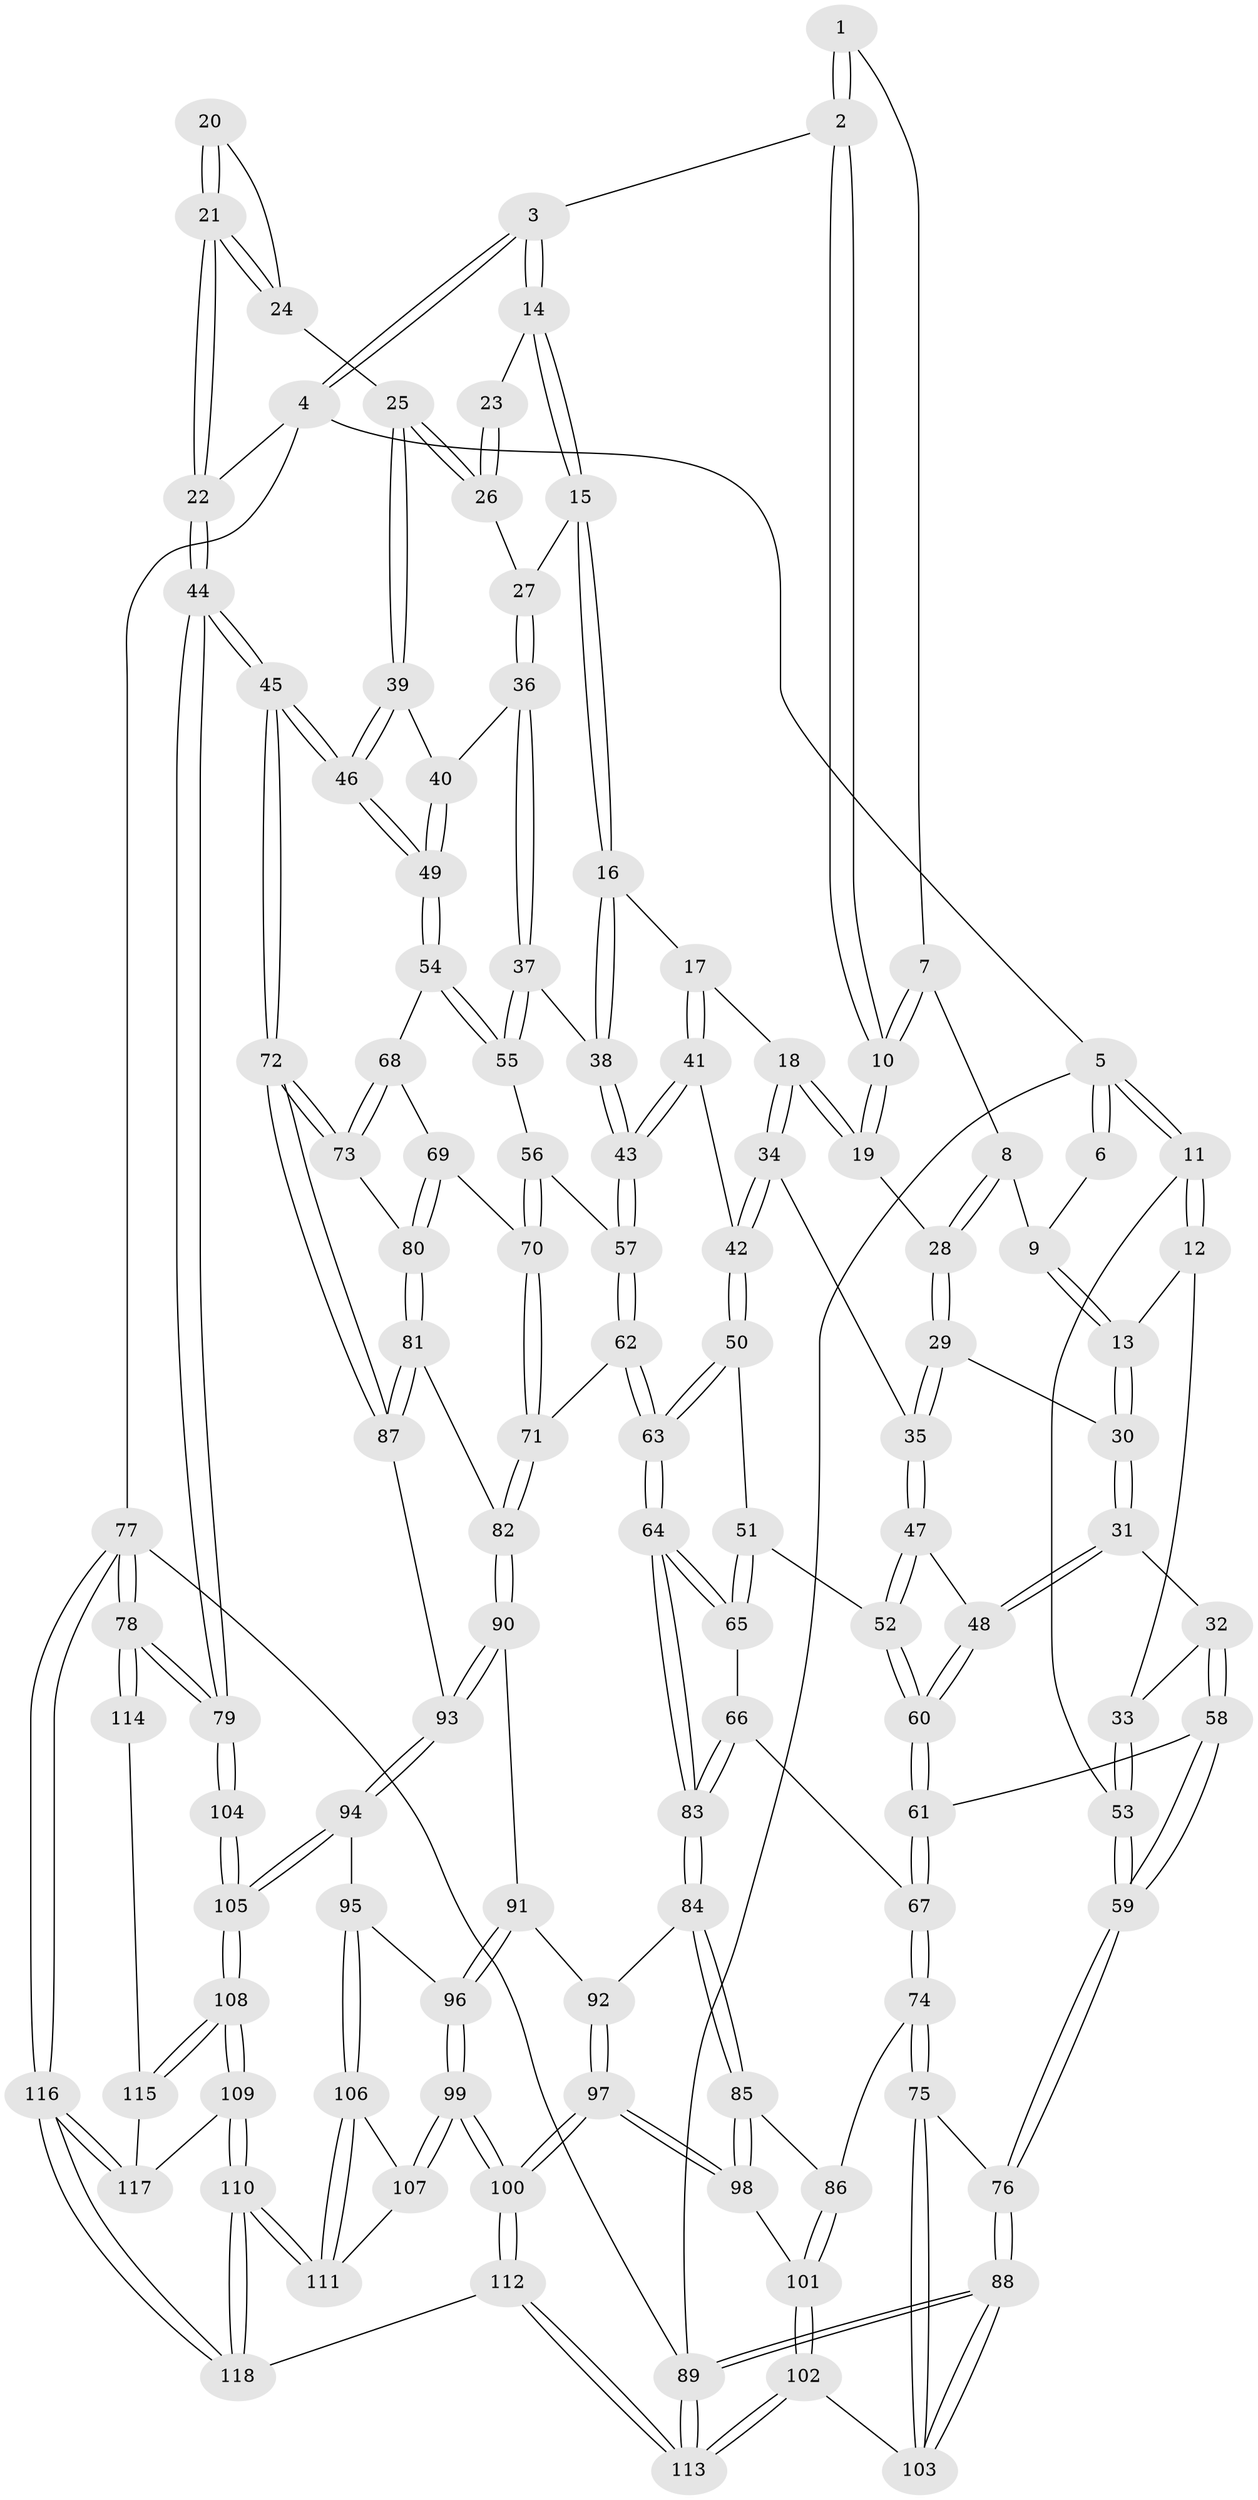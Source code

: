 // coarse degree distribution, {3: 0.4791666666666667, 4: 0.3333333333333333, 5: 0.0625, 2: 0.125}
// Generated by graph-tools (version 1.1) at 2025/54/03/04/25 22:54:19]
// undirected, 118 vertices, 292 edges
graph export_dot {
  node [color=gray90,style=filled];
  1 [pos="+0.2416093397225731+0"];
  2 [pos="+0.5284796701267941+0"];
  3 [pos="+0.8404556206075211+0"];
  4 [pos="+1+0"];
  5 [pos="+0+0"];
  6 [pos="+0.2394903407403575+0"];
  7 [pos="+0.3264983971592664+0.031130154238180226"];
  8 [pos="+0.2951560860962935+0.10425460184227271"];
  9 [pos="+0.20016966279619314+0"];
  10 [pos="+0.49015277519764766+0.06082720615878043"];
  11 [pos="+0+0"];
  12 [pos="+0.10179303359658545+0.08447811095715882"];
  13 [pos="+0.1306502370611721+0.08358653792192437"];
  14 [pos="+0.7981578073562006+0"];
  15 [pos="+0.7750959642834945+0.03718597870007308"];
  16 [pos="+0.6840053423650916+0.15738788494887118"];
  17 [pos="+0.5234164522639599+0.12605827761447777"];
  18 [pos="+0.505188546459118+0.10607026443534973"];
  19 [pos="+0.48978786065031793+0.07231136171260641"];
  20 [pos="+0.8980484991324644+0.11597519677094101"];
  21 [pos="+1+0.16988242012493057"];
  22 [pos="+1+0.14631521119332974"];
  23 [pos="+0.87763540105719+0.10539684128370619"];
  24 [pos="+0.9554961996813339+0.20149771977595818"];
  25 [pos="+0.9244732901974131+0.20995887900759472"];
  26 [pos="+0.8913270353449426+0.18873144089575317"];
  27 [pos="+0.8347592766184798+0.18343072489909693"];
  28 [pos="+0.301667214425897+0.13224213409683871"];
  29 [pos="+0.2752901694377138+0.17466094817241282"];
  30 [pos="+0.19189608137575184+0.1763552276426461"];
  31 [pos="+0.1371044295759708+0.25246652668176944"];
  32 [pos="+0.10862490827604675+0.26113626312093563"];
  33 [pos="+0+0.211010822421721"];
  34 [pos="+0.3788955310509386+0.24302523675413204"];
  35 [pos="+0.3179657741428555+0.2402789629946629"];
  36 [pos="+0.7788900884820968+0.2590542159474214"];
  37 [pos="+0.7617163223538445+0.262102523890332"];
  38 [pos="+0.6946553851032052+0.1946427935009922"];
  39 [pos="+0.8885034396954611+0.2685272693239282"];
  40 [pos="+0.8113585391571312+0.2695453044845332"];
  41 [pos="+0.5254203567024099+0.26812400301476774"];
  42 [pos="+0.4557738269572481+0.31012884515164624"];
  43 [pos="+0.5947525550018996+0.3145398553739373"];
  44 [pos="+1+0.5630520290538648"];
  45 [pos="+1+0.5596883414751853"];
  46 [pos="+0.9663435131493561+0.4604926600838174"];
  47 [pos="+0.30682202257190005+0.28359821186249334"];
  48 [pos="+0.17697371008713494+0.3002157438268404"];
  49 [pos="+0.8933878505685733+0.44194309164975154"];
  50 [pos="+0.45222719611339146+0.3219203931295327"];
  51 [pos="+0.3336124324712587+0.37290227618980953"];
  52 [pos="+0.3070777379580348+0.3627449914571958"];
  53 [pos="+0+0.22917400646838115"];
  54 [pos="+0.826384393155307+0.43548489772491916"];
  55 [pos="+0.7315169250927038+0.3668354128015235"];
  56 [pos="+0.6537088876366616+0.3897431695068167"];
  57 [pos="+0.6251108122590714+0.3892793736460337"];
  58 [pos="+0.06012851605320136+0.4266351108872056"];
  59 [pos="+0+0.5120565107098759"];
  60 [pos="+0.22288819994568043+0.4180399942766255"];
  61 [pos="+0.20695521428056068+0.44764875474169147"];
  62 [pos="+0.5148545723274983+0.5142876209068249"];
  63 [pos="+0.5028373483347844+0.5185831127243226"];
  64 [pos="+0.49431632296991557+0.5257611400427804"];
  65 [pos="+0.3838383130907428+0.43717842109398364"];
  66 [pos="+0.24276578121810266+0.49929701505111473"];
  67 [pos="+0.2248264341436647+0.49681665728252156"];
  68 [pos="+0.7619917278074608+0.49856686547867984"];
  69 [pos="+0.7393224803994438+0.5148499696649613"];
  70 [pos="+0.7209509576458377+0.5149980425679599"];
  71 [pos="+0.6496567754352648+0.5629686189428778"];
  72 [pos="+1+0.560533781218262"];
  73 [pos="+0.8197278789933857+0.5762902529796502"];
  74 [pos="+0.17914821360473035+0.6830659993485573"];
  75 [pos="+0.1682479094097211+0.6865306537431202"];
  76 [pos="+0+0.5348241533076563"];
  77 [pos="+1+1"];
  78 [pos="+1+1"];
  79 [pos="+1+0.635130994110748"];
  80 [pos="+0.7692437188294021+0.5877822087158239"];
  81 [pos="+0.7343399310475647+0.6415581134370999"];
  82 [pos="+0.68094421107896+0.6140380825785884"];
  83 [pos="+0.4721172325421944+0.5647368412245367"];
  84 [pos="+0.4636999907324408+0.6060784666462634"];
  85 [pos="+0.21275617076687445+0.6894574267391077"];
  86 [pos="+0.19027931181533078+0.686617615965024"];
  87 [pos="+0.7696093441873081+0.7215034473274855"];
  88 [pos="+0+1"];
  89 [pos="+0+1"];
  90 [pos="+0.602964299624389+0.7068717805785225"];
  91 [pos="+0.5823149547338725+0.7093411329460744"];
  92 [pos="+0.4944842643651364+0.692713092755432"];
  93 [pos="+0.7519941461669444+0.7603388411975591"];
  94 [pos="+0.7527422884450135+0.786797529956867"];
  95 [pos="+0.7045918333516145+0.8272779975747167"];
  96 [pos="+0.630562216163514+0.8228428361414614"];
  97 [pos="+0.4455010067312752+0.8640903528593288"];
  98 [pos="+0.39916932565506696+0.8451424017425468"];
  99 [pos="+0.48904372216188025+0.8942408504291182"];
  100 [pos="+0.4594774272259713+0.9026535220978991"];
  101 [pos="+0.25935015059896915+0.8689065934652577"];
  102 [pos="+0.2057600346192411+0.9386819381223243"];
  103 [pos="+0.09222734532752215+0.8480006716661124"];
  104 [pos="+0.9054785895114333+0.8518134130535743"];
  105 [pos="+0.8524005336126735+0.875109563171856"];
  106 [pos="+0.6969708759293398+0.8563540633597223"];
  107 [pos="+0.6080270404894865+0.8992141339510322"];
  108 [pos="+0.8432595127017811+0.9278284923102946"];
  109 [pos="+0.7828017846851532+1"];
  110 [pos="+0.7376906906920244+1"];
  111 [pos="+0.692408990958728+0.9395887112193252"];
  112 [pos="+0.43927649896126103+1"];
  113 [pos="+0.32668794200879997+1"];
  114 [pos="+0.9760778389047354+0.9467386854260427"];
  115 [pos="+0.9336678536809644+0.959029202013142"];
  116 [pos="+1+1"];
  117 [pos="+0.9412309232604965+0.9800681480317601"];
  118 [pos="+0.7256942841172084+1"];
  1 -- 2;
  1 -- 2;
  1 -- 7;
  2 -- 3;
  2 -- 10;
  2 -- 10;
  3 -- 4;
  3 -- 4;
  3 -- 14;
  3 -- 14;
  4 -- 5;
  4 -- 22;
  4 -- 77;
  5 -- 6;
  5 -- 6;
  5 -- 11;
  5 -- 11;
  5 -- 89;
  6 -- 9;
  7 -- 8;
  7 -- 10;
  7 -- 10;
  8 -- 9;
  8 -- 28;
  8 -- 28;
  9 -- 13;
  9 -- 13;
  10 -- 19;
  10 -- 19;
  11 -- 12;
  11 -- 12;
  11 -- 53;
  12 -- 13;
  12 -- 33;
  13 -- 30;
  13 -- 30;
  14 -- 15;
  14 -- 15;
  14 -- 23;
  15 -- 16;
  15 -- 16;
  15 -- 27;
  16 -- 17;
  16 -- 38;
  16 -- 38;
  17 -- 18;
  17 -- 41;
  17 -- 41;
  18 -- 19;
  18 -- 19;
  18 -- 34;
  18 -- 34;
  19 -- 28;
  20 -- 21;
  20 -- 21;
  20 -- 24;
  21 -- 22;
  21 -- 22;
  21 -- 24;
  21 -- 24;
  22 -- 44;
  22 -- 44;
  23 -- 26;
  23 -- 26;
  24 -- 25;
  25 -- 26;
  25 -- 26;
  25 -- 39;
  25 -- 39;
  26 -- 27;
  27 -- 36;
  27 -- 36;
  28 -- 29;
  28 -- 29;
  29 -- 30;
  29 -- 35;
  29 -- 35;
  30 -- 31;
  30 -- 31;
  31 -- 32;
  31 -- 48;
  31 -- 48;
  32 -- 33;
  32 -- 58;
  32 -- 58;
  33 -- 53;
  33 -- 53;
  34 -- 35;
  34 -- 42;
  34 -- 42;
  35 -- 47;
  35 -- 47;
  36 -- 37;
  36 -- 37;
  36 -- 40;
  37 -- 38;
  37 -- 55;
  37 -- 55;
  38 -- 43;
  38 -- 43;
  39 -- 40;
  39 -- 46;
  39 -- 46;
  40 -- 49;
  40 -- 49;
  41 -- 42;
  41 -- 43;
  41 -- 43;
  42 -- 50;
  42 -- 50;
  43 -- 57;
  43 -- 57;
  44 -- 45;
  44 -- 45;
  44 -- 79;
  44 -- 79;
  45 -- 46;
  45 -- 46;
  45 -- 72;
  45 -- 72;
  46 -- 49;
  46 -- 49;
  47 -- 48;
  47 -- 52;
  47 -- 52;
  48 -- 60;
  48 -- 60;
  49 -- 54;
  49 -- 54;
  50 -- 51;
  50 -- 63;
  50 -- 63;
  51 -- 52;
  51 -- 65;
  51 -- 65;
  52 -- 60;
  52 -- 60;
  53 -- 59;
  53 -- 59;
  54 -- 55;
  54 -- 55;
  54 -- 68;
  55 -- 56;
  56 -- 57;
  56 -- 70;
  56 -- 70;
  57 -- 62;
  57 -- 62;
  58 -- 59;
  58 -- 59;
  58 -- 61;
  59 -- 76;
  59 -- 76;
  60 -- 61;
  60 -- 61;
  61 -- 67;
  61 -- 67;
  62 -- 63;
  62 -- 63;
  62 -- 71;
  63 -- 64;
  63 -- 64;
  64 -- 65;
  64 -- 65;
  64 -- 83;
  64 -- 83;
  65 -- 66;
  66 -- 67;
  66 -- 83;
  66 -- 83;
  67 -- 74;
  67 -- 74;
  68 -- 69;
  68 -- 73;
  68 -- 73;
  69 -- 70;
  69 -- 80;
  69 -- 80;
  70 -- 71;
  70 -- 71;
  71 -- 82;
  71 -- 82;
  72 -- 73;
  72 -- 73;
  72 -- 87;
  72 -- 87;
  73 -- 80;
  74 -- 75;
  74 -- 75;
  74 -- 86;
  75 -- 76;
  75 -- 103;
  75 -- 103;
  76 -- 88;
  76 -- 88;
  77 -- 78;
  77 -- 78;
  77 -- 116;
  77 -- 116;
  77 -- 89;
  78 -- 79;
  78 -- 79;
  78 -- 114;
  78 -- 114;
  79 -- 104;
  79 -- 104;
  80 -- 81;
  80 -- 81;
  81 -- 82;
  81 -- 87;
  81 -- 87;
  82 -- 90;
  82 -- 90;
  83 -- 84;
  83 -- 84;
  84 -- 85;
  84 -- 85;
  84 -- 92;
  85 -- 86;
  85 -- 98;
  85 -- 98;
  86 -- 101;
  86 -- 101;
  87 -- 93;
  88 -- 89;
  88 -- 89;
  88 -- 103;
  88 -- 103;
  89 -- 113;
  89 -- 113;
  90 -- 91;
  90 -- 93;
  90 -- 93;
  91 -- 92;
  91 -- 96;
  91 -- 96;
  92 -- 97;
  92 -- 97;
  93 -- 94;
  93 -- 94;
  94 -- 95;
  94 -- 105;
  94 -- 105;
  95 -- 96;
  95 -- 106;
  95 -- 106;
  96 -- 99;
  96 -- 99;
  97 -- 98;
  97 -- 98;
  97 -- 100;
  97 -- 100;
  98 -- 101;
  99 -- 100;
  99 -- 100;
  99 -- 107;
  99 -- 107;
  100 -- 112;
  100 -- 112;
  101 -- 102;
  101 -- 102;
  102 -- 103;
  102 -- 113;
  102 -- 113;
  104 -- 105;
  104 -- 105;
  105 -- 108;
  105 -- 108;
  106 -- 107;
  106 -- 111;
  106 -- 111;
  107 -- 111;
  108 -- 109;
  108 -- 109;
  108 -- 115;
  108 -- 115;
  109 -- 110;
  109 -- 110;
  109 -- 117;
  110 -- 111;
  110 -- 111;
  110 -- 118;
  110 -- 118;
  112 -- 113;
  112 -- 113;
  112 -- 118;
  114 -- 115;
  115 -- 117;
  116 -- 117;
  116 -- 117;
  116 -- 118;
  116 -- 118;
}
